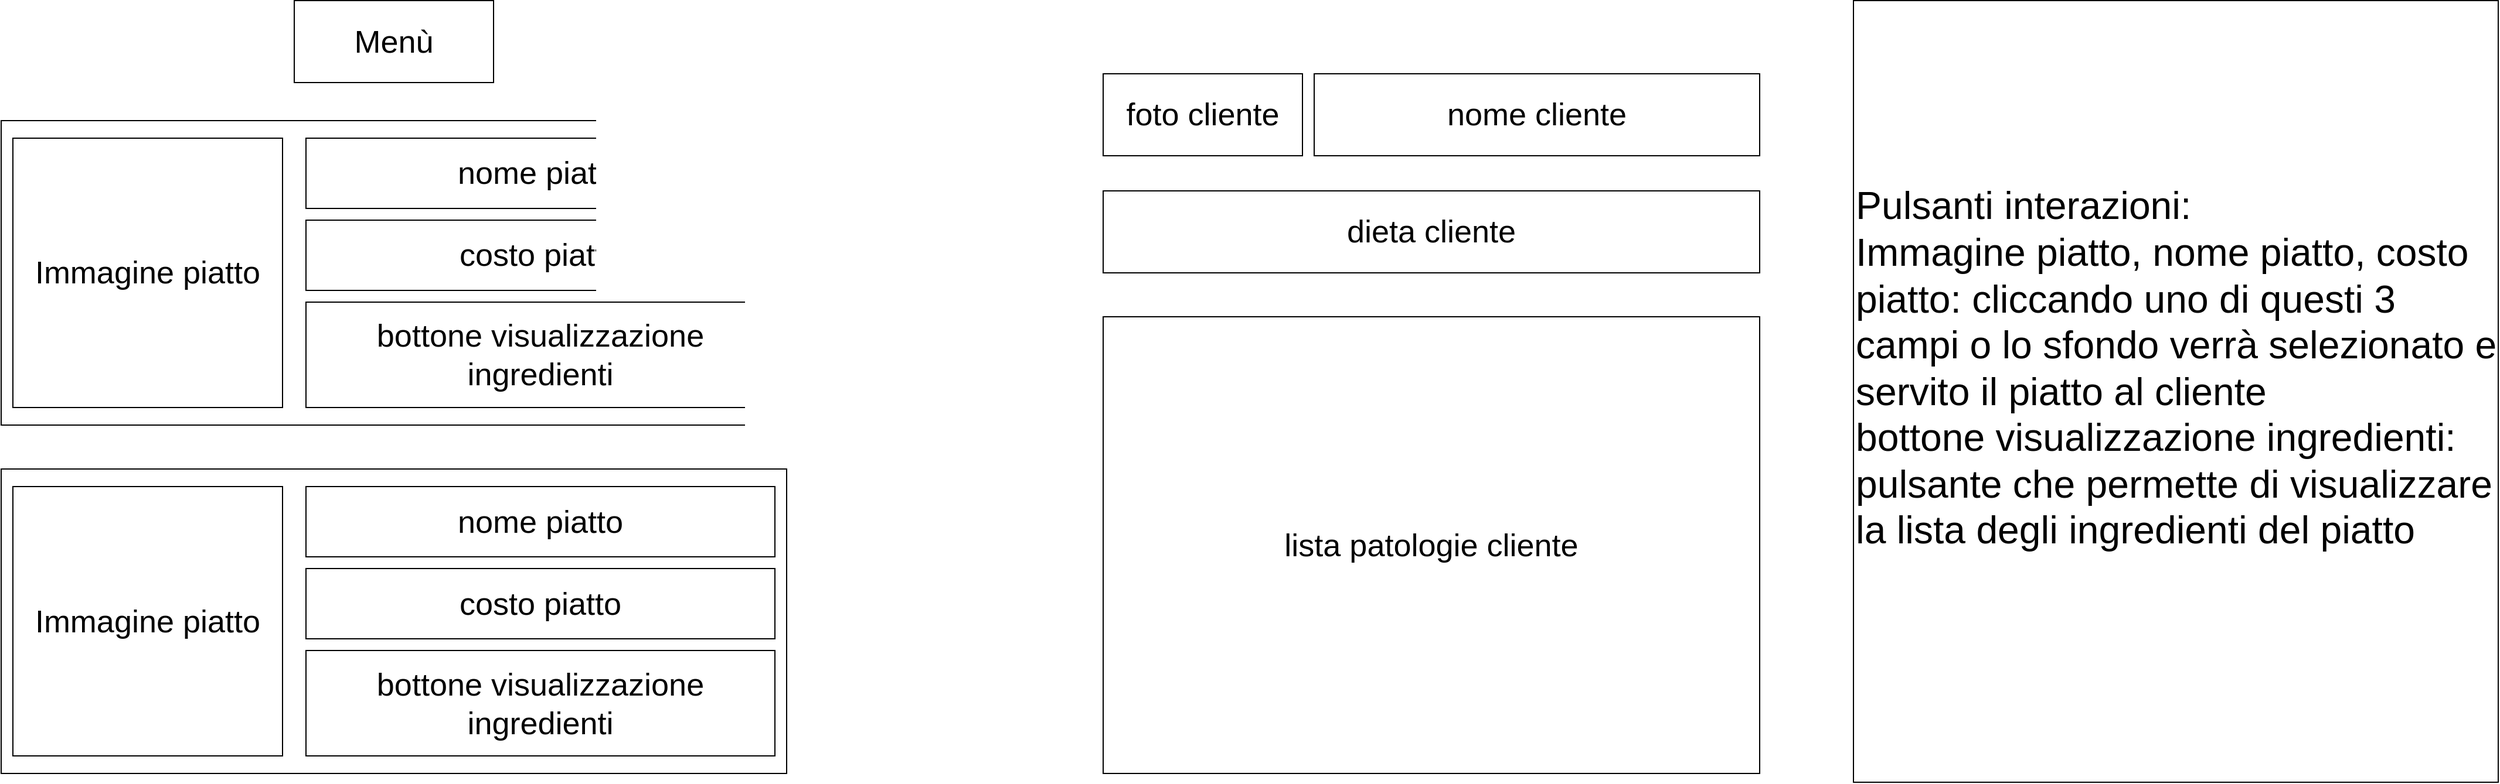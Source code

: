 <mxfile version="18.0.8" type="device"><diagram id="442mT1phCco1jjw-_WGM" name="Page-1"><mxGraphModel dx="2333" dy="684" grid="1" gridSize="10" guides="1" tooltips="1" connect="1" arrows="1" fold="1" page="1" pageScale="1" pageWidth="850" pageHeight="1100" math="0" shadow="0"><root><mxCell id="0"/><mxCell id="1" parent="0"/><mxCell id="hq0qjaYLDTYnbRSWkjU9-2" value="Menù" style="rounded=0;whiteSpace=wrap;html=1;fontSize=27;" parent="1" vertex="1"><mxGeometry x="-340" y="132.5" width="170" height="70" as="geometry"/></mxCell><mxCell id="hq0qjaYLDTYnbRSWkjU9-7" value="&lt;font style=&quot;font-size: 33px;&quot;&gt;Pulsanti interazioni:&lt;br&gt;Immagine piatto, nome piatto, costo piatto: cliccando uno di questi 3 campi o lo sfondo verrà selezionato e servito il piatto al cliente&lt;br&gt;bottone visualizzazione ingredienti: pulsante che permette di visualizzare la lista degli ingredienti del piatto&lt;br&gt;&lt;br&gt;&lt;/font&gt;" style="rounded=0;whiteSpace=wrap;html=1;fontSize=27;align=left;" parent="1" vertex="1"><mxGeometry x="990" y="132.5" width="550" height="667.5" as="geometry"/></mxCell><mxCell id="hq0qjaYLDTYnbRSWkjU9-18" value="" style="whiteSpace=wrap;html=1;" parent="1" vertex="1"><mxGeometry x="-590" y="235" width="670" height="260" as="geometry"/></mxCell><mxCell id="hq0qjaYLDTYnbRSWkjU9-9" value="dieta cliente" style="rounded=0;whiteSpace=wrap;html=1;fontSize=27;" parent="1" vertex="1"><mxGeometry x="350" y="295" width="560" height="70" as="geometry"/></mxCell><mxCell id="hq0qjaYLDTYnbRSWkjU9-14" value="costo piatto" style="rounded=0;whiteSpace=wrap;html=1;fontSize=27;" parent="1" vertex="1"><mxGeometry x="-330" y="320" width="400" height="60" as="geometry"/></mxCell><mxCell id="hq0qjaYLDTYnbRSWkjU9-15" value="bottone visualizzazione ingredienti" style="rounded=0;whiteSpace=wrap;html=1;fontSize=27;" parent="1" vertex="1"><mxGeometry x="-330" y="390" width="400" height="90" as="geometry"/></mxCell><mxCell id="hq0qjaYLDTYnbRSWkjU9-16" value="Immagine piatto" style="rounded=0;whiteSpace=wrap;html=1;fontSize=27;" parent="1" vertex="1"><mxGeometry x="-580" y="250" width="230" height="230" as="geometry"/></mxCell><mxCell id="hq0qjaYLDTYnbRSWkjU9-19" value="nome piatto" style="rounded=0;whiteSpace=wrap;html=1;fontSize=27;" parent="1" vertex="1"><mxGeometry x="-330" y="250" width="400" height="60" as="geometry"/></mxCell><mxCell id="hq0qjaYLDTYnbRSWkjU9-35" value="" style="whiteSpace=wrap;html=1;" parent="1" vertex="1"><mxGeometry x="-590" y="532.5" width="670" height="260" as="geometry"/></mxCell><mxCell id="hq0qjaYLDTYnbRSWkjU9-36" value="costo piatto" style="rounded=0;whiteSpace=wrap;html=1;fontSize=27;" parent="1" vertex="1"><mxGeometry x="-330" y="617.5" width="400" height="60" as="geometry"/></mxCell><mxCell id="hq0qjaYLDTYnbRSWkjU9-37" value="bottone visualizzazione ingredienti" style="rounded=0;whiteSpace=wrap;html=1;fontSize=27;" parent="1" vertex="1"><mxGeometry x="-330" y="687.5" width="400" height="90" as="geometry"/></mxCell><mxCell id="hq0qjaYLDTYnbRSWkjU9-38" value="Immagine piatto" style="rounded=0;whiteSpace=wrap;html=1;fontSize=27;" parent="1" vertex="1"><mxGeometry x="-580" y="547.5" width="230" height="230" as="geometry"/></mxCell><mxCell id="hq0qjaYLDTYnbRSWkjU9-39" value="nome piatto" style="rounded=0;whiteSpace=wrap;html=1;fontSize=27;" parent="1" vertex="1"><mxGeometry x="-330" y="547.5" width="400" height="60" as="geometry"/></mxCell><mxCell id="hq0qjaYLDTYnbRSWkjU9-41" value="nome cliente" style="rounded=0;whiteSpace=wrap;html=1;fontSize=27;" parent="1" vertex="1"><mxGeometry x="530" y="195" width="380" height="70" as="geometry"/></mxCell><mxCell id="hq0qjaYLDTYnbRSWkjU9-42" value="lista patologie cliente" style="rounded=0;whiteSpace=wrap;html=1;fontSize=27;" parent="1" vertex="1"><mxGeometry x="350" y="402.5" width="560" height="390" as="geometry"/></mxCell><mxCell id="hq0qjaYLDTYnbRSWkjU9-43" value="foto cliente" style="rounded=0;whiteSpace=wrap;html=1;fontSize=27;" parent="1" vertex="1"><mxGeometry x="350" y="195" width="170" height="70" as="geometry"/></mxCell></root></mxGraphModel></diagram></mxfile>
